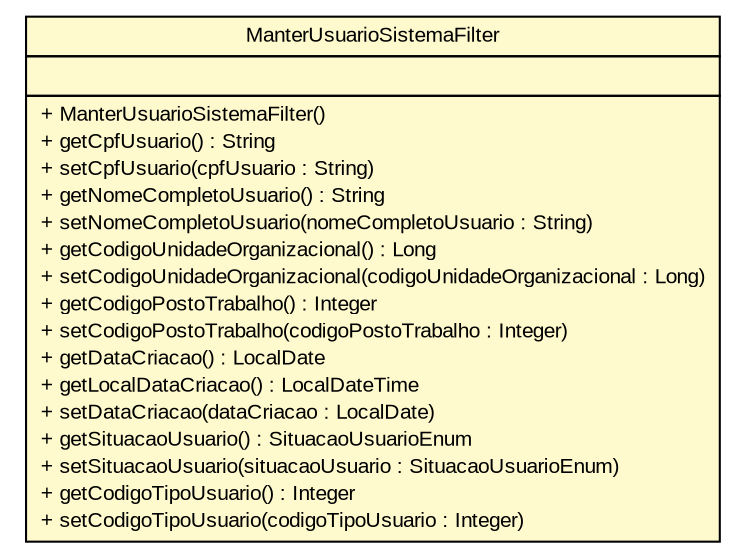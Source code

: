 #!/usr/local/bin/dot
#
# Class diagram 
# Generated by UMLGraph version R5_6 (http://www.umlgraph.org/)
#

digraph G {
	edge [fontname="arial",fontsize=10,labelfontname="arial",labelfontsize=10];
	node [fontname="arial",fontsize=10,shape=plaintext];
	nodesep=0.25;
	ranksep=0.5;
	// br.gov.to.sefaz.seg.business.gestao.service.filter.ManterUsuarioSistemaFilter
	c483982 [label=<<table title="br.gov.to.sefaz.seg.business.gestao.service.filter.ManterUsuarioSistemaFilter" border="0" cellborder="1" cellspacing="0" cellpadding="2" port="p" bgcolor="lemonChiffon" href="./ManterUsuarioSistemaFilter.html">
		<tr><td><table border="0" cellspacing="0" cellpadding="1">
<tr><td align="center" balign="center"> ManterUsuarioSistemaFilter </td></tr>
		</table></td></tr>
		<tr><td><table border="0" cellspacing="0" cellpadding="1">
<tr><td align="left" balign="left">  </td></tr>
		</table></td></tr>
		<tr><td><table border="0" cellspacing="0" cellpadding="1">
<tr><td align="left" balign="left"> + ManterUsuarioSistemaFilter() </td></tr>
<tr><td align="left" balign="left"> + getCpfUsuario() : String </td></tr>
<tr><td align="left" balign="left"> + setCpfUsuario(cpfUsuario : String) </td></tr>
<tr><td align="left" balign="left"> + getNomeCompletoUsuario() : String </td></tr>
<tr><td align="left" balign="left"> + setNomeCompletoUsuario(nomeCompletoUsuario : String) </td></tr>
<tr><td align="left" balign="left"> + getCodigoUnidadeOrganizacional() : Long </td></tr>
<tr><td align="left" balign="left"> + setCodigoUnidadeOrganizacional(codigoUnidadeOrganizacional : Long) </td></tr>
<tr><td align="left" balign="left"> + getCodigoPostoTrabalho() : Integer </td></tr>
<tr><td align="left" balign="left"> + setCodigoPostoTrabalho(codigoPostoTrabalho : Integer) </td></tr>
<tr><td align="left" balign="left"> + getDataCriacao() : LocalDate </td></tr>
<tr><td align="left" balign="left"> + getLocalDataCriacao() : LocalDateTime </td></tr>
<tr><td align="left" balign="left"> + setDataCriacao(dataCriacao : LocalDate) </td></tr>
<tr><td align="left" balign="left"> + getSituacaoUsuario() : SituacaoUsuarioEnum </td></tr>
<tr><td align="left" balign="left"> + setSituacaoUsuario(situacaoUsuario : SituacaoUsuarioEnum) </td></tr>
<tr><td align="left" balign="left"> + getCodigoTipoUsuario() : Integer </td></tr>
<tr><td align="left" balign="left"> + setCodigoTipoUsuario(codigoTipoUsuario : Integer) </td></tr>
		</table></td></tr>
		</table>>, URL="./ManterUsuarioSistemaFilter.html", fontname="arial", fontcolor="black", fontsize=10.0];
}

